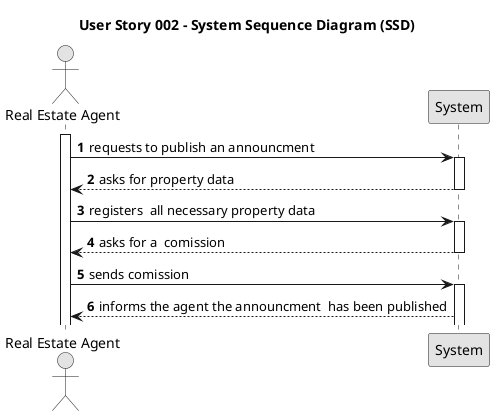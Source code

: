 @startuml
skinparam monochrome true
skinparam packageStyle rectangle
skinparam shadowing false

title User Story 002 - System Sequence Diagram (SSD)


autonumber



actor "Real Estate Agent" as Agent
participant "System" as System



activate Agent

Agent -> System : requests to publish an announcment

activate System

    System --> Agent: asks for property data
    deactivate System


    Agent -> System :registers  all necessary property data

    activate System

    System--> Agent:asks for a  comission
     deactivate System
   Agent-> System:sends comission

   activate System
System --> Agent : informs the agent the announcment  has been published












@enduml
